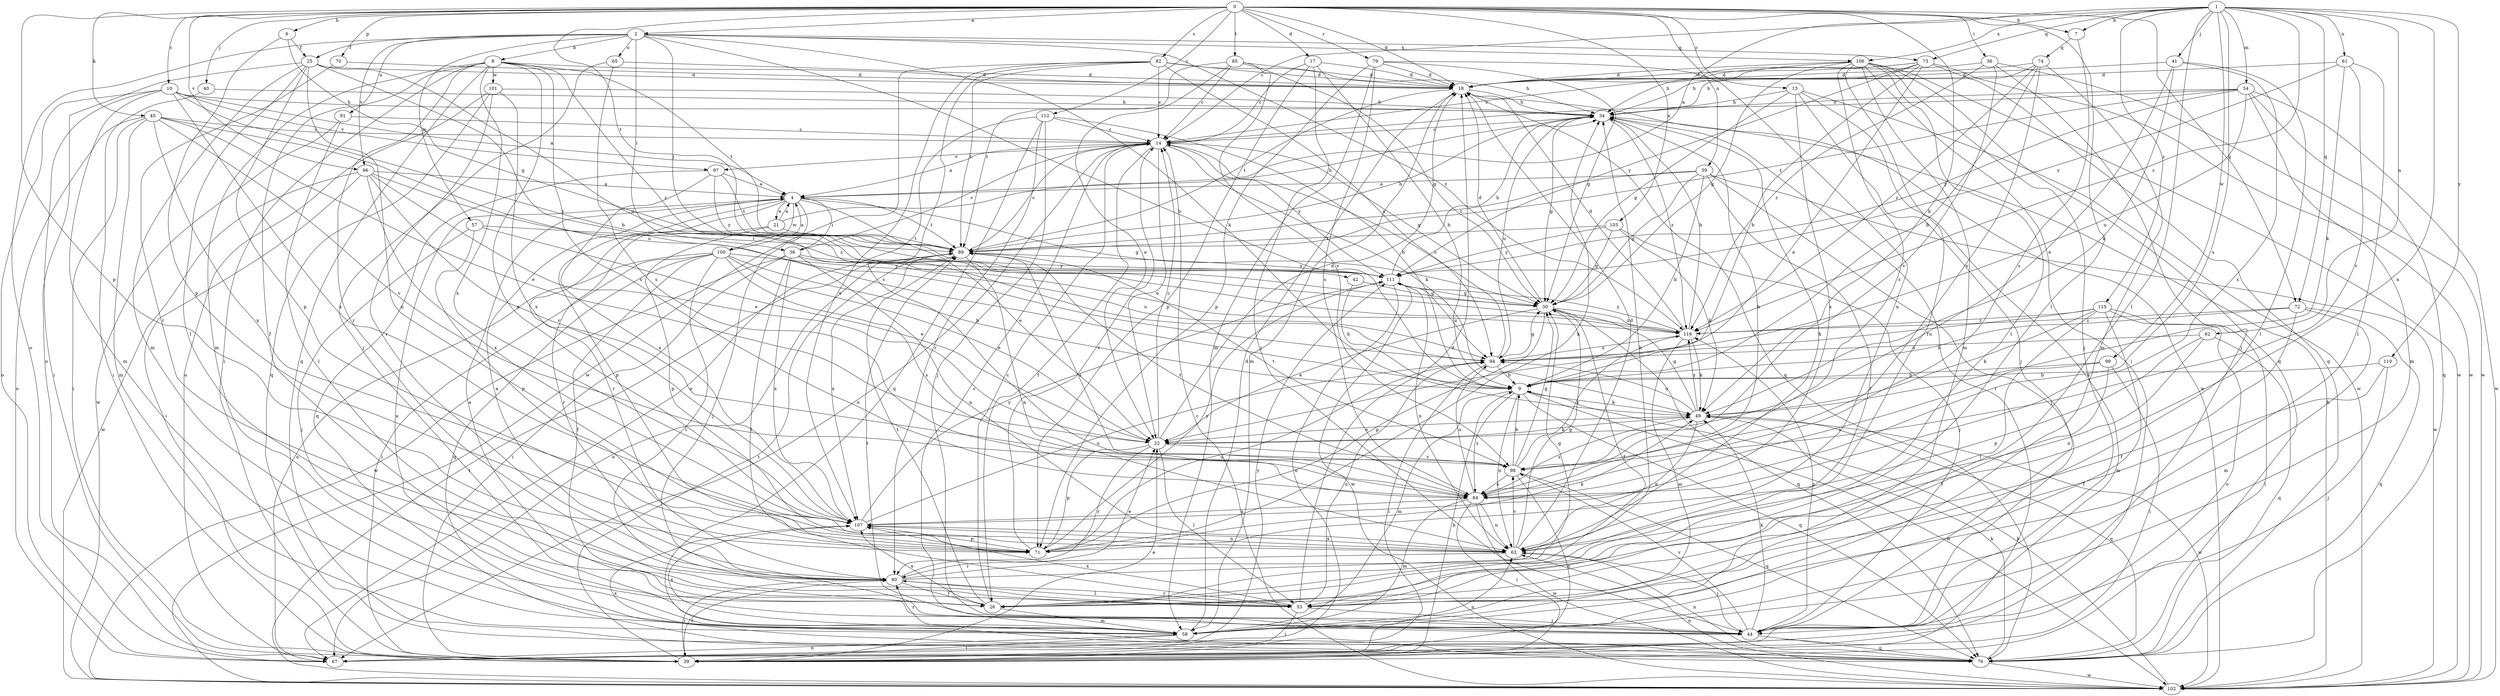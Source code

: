 strict digraph  {
0;
1;
2;
4;
6;
7;
8;
9;
10;
13;
14;
17;
18;
21;
22;
25;
26;
30;
34;
36;
38;
39;
40;
41;
42;
44;
45;
49;
53;
54;
57;
58;
59;
61;
62;
63;
65;
67;
70;
71;
72;
73;
74;
76;
79;
80;
82;
84;
85;
89;
91;
94;
96;
97;
98;
99;
100;
101;
102;
103;
106;
107;
110;
111;
112;
115;
116;
0 -> 2  [label=a];
0 -> 6  [label=b];
0 -> 7  [label=b];
0 -> 10  [label=c];
0 -> 13  [label=c];
0 -> 17  [label=d];
0 -> 18  [label=d];
0 -> 36  [label=i];
0 -> 40  [label=j];
0 -> 45  [label=k];
0 -> 49  [label=k];
0 -> 53  [label=l];
0 -> 59  [label=n];
0 -> 70  [label=p];
0 -> 71  [label=p];
0 -> 72  [label=q];
0 -> 79  [label=r];
0 -> 82  [label=s];
0 -> 85  [label=t];
0 -> 89  [label=t];
0 -> 96  [label=v];
0 -> 103  [label=x];
0 -> 112  [label=z];
1 -> 4  [label=a];
1 -> 7  [label=b];
1 -> 14  [label=c];
1 -> 41  [label=j];
1 -> 53  [label=l];
1 -> 54  [label=m];
1 -> 61  [label=n];
1 -> 62  [label=n];
1 -> 63  [label=n];
1 -> 72  [label=q];
1 -> 73  [label=q];
1 -> 84  [label=s];
1 -> 99  [label=w];
1 -> 106  [label=x];
1 -> 110  [label=y];
1 -> 115  [label=z];
1 -> 116  [label=z];
2 -> 8  [label=b];
2 -> 9  [label=b];
2 -> 25  [label=f];
2 -> 38  [label=i];
2 -> 42  [label=j];
2 -> 49  [label=k];
2 -> 57  [label=m];
2 -> 65  [label=o];
2 -> 67  [label=o];
2 -> 73  [label=q];
2 -> 91  [label=u];
2 -> 96  [label=v];
2 -> 106  [label=x];
2 -> 116  [label=z];
4 -> 21  [label=e];
4 -> 22  [label=e];
4 -> 30  [label=g];
4 -> 38  [label=i];
4 -> 44  [label=j];
4 -> 71  [label=p];
4 -> 80  [label=r];
4 -> 89  [label=t];
4 -> 100  [label=w];
6 -> 25  [label=f];
6 -> 30  [label=g];
6 -> 71  [label=p];
7 -> 74  [label=q];
7 -> 84  [label=s];
8 -> 18  [label=d];
8 -> 26  [label=f];
8 -> 39  [label=i];
8 -> 58  [label=m];
8 -> 63  [label=n];
8 -> 76  [label=q];
8 -> 80  [label=r];
8 -> 84  [label=s];
8 -> 89  [label=t];
8 -> 101  [label=w];
8 -> 107  [label=x];
8 -> 116  [label=z];
9 -> 49  [label=k];
9 -> 58  [label=m];
9 -> 63  [label=n];
9 -> 76  [label=q];
9 -> 84  [label=s];
9 -> 102  [label=w];
10 -> 4  [label=a];
10 -> 34  [label=h];
10 -> 39  [label=i];
10 -> 58  [label=m];
10 -> 67  [label=o];
10 -> 97  [label=v];
10 -> 107  [label=x];
10 -> 116  [label=z];
13 -> 30  [label=g];
13 -> 34  [label=h];
13 -> 44  [label=j];
13 -> 67  [label=o];
13 -> 102  [label=w];
13 -> 107  [label=x];
14 -> 4  [label=a];
14 -> 22  [label=e];
14 -> 26  [label=f];
14 -> 30  [label=g];
14 -> 49  [label=k];
14 -> 67  [label=o];
14 -> 97  [label=v];
14 -> 111  [label=y];
17 -> 9  [label=b];
17 -> 14  [label=c];
17 -> 18  [label=d];
17 -> 44  [label=j];
17 -> 71  [label=p];
18 -> 34  [label=h];
18 -> 58  [label=m];
18 -> 76  [label=q];
18 -> 89  [label=t];
18 -> 102  [label=w];
21 -> 4  [label=a];
21 -> 34  [label=h];
21 -> 71  [label=p];
21 -> 80  [label=r];
21 -> 89  [label=t];
22 -> 14  [label=c];
22 -> 18  [label=d];
22 -> 49  [label=k];
22 -> 53  [label=l];
22 -> 71  [label=p];
22 -> 80  [label=r];
22 -> 98  [label=v];
25 -> 9  [label=b];
25 -> 18  [label=d];
25 -> 53  [label=l];
25 -> 58  [label=m];
25 -> 63  [label=n];
25 -> 67  [label=o];
25 -> 71  [label=p];
25 -> 94  [label=u];
26 -> 4  [label=a];
26 -> 14  [label=c];
26 -> 58  [label=m];
26 -> 89  [label=t];
26 -> 107  [label=x];
30 -> 18  [label=d];
30 -> 22  [label=e];
30 -> 26  [label=f];
30 -> 71  [label=p];
30 -> 76  [label=q];
30 -> 116  [label=z];
34 -> 14  [label=c];
34 -> 30  [label=g];
34 -> 39  [label=i];
34 -> 94  [label=u];
34 -> 116  [label=z];
36 -> 18  [label=d];
36 -> 44  [label=j];
36 -> 98  [label=v];
36 -> 102  [label=w];
36 -> 116  [label=z];
38 -> 14  [label=c];
38 -> 39  [label=i];
38 -> 53  [label=l];
38 -> 63  [label=n];
38 -> 94  [label=u];
38 -> 102  [label=w];
38 -> 107  [label=x];
38 -> 111  [label=y];
39 -> 9  [label=b];
39 -> 22  [label=e];
39 -> 80  [label=r];
39 -> 89  [label=t];
40 -> 34  [label=h];
40 -> 39  [label=i];
41 -> 18  [label=d];
41 -> 22  [label=e];
41 -> 49  [label=k];
41 -> 53  [label=l];
41 -> 84  [label=s];
42 -> 9  [label=b];
42 -> 30  [label=g];
44 -> 49  [label=k];
44 -> 76  [label=q];
44 -> 89  [label=t];
44 -> 98  [label=v];
44 -> 116  [label=z];
45 -> 14  [label=c];
45 -> 22  [label=e];
45 -> 39  [label=i];
45 -> 58  [label=m];
45 -> 67  [label=o];
45 -> 94  [label=u];
45 -> 98  [label=v];
45 -> 107  [label=x];
49 -> 22  [label=e];
49 -> 30  [label=g];
49 -> 63  [label=n];
49 -> 76  [label=q];
49 -> 84  [label=s];
49 -> 94  [label=u];
49 -> 102  [label=w];
49 -> 116  [label=z];
53 -> 18  [label=d];
53 -> 39  [label=i];
53 -> 44  [label=j];
53 -> 80  [label=r];
53 -> 94  [label=u];
53 -> 107  [label=x];
54 -> 14  [label=c];
54 -> 34  [label=h];
54 -> 58  [label=m];
54 -> 76  [label=q];
54 -> 89  [label=t];
54 -> 94  [label=u];
54 -> 102  [label=w];
54 -> 111  [label=y];
57 -> 22  [label=e];
57 -> 44  [label=j];
57 -> 71  [label=p];
57 -> 89  [label=t];
58 -> 4  [label=a];
58 -> 14  [label=c];
58 -> 18  [label=d];
58 -> 39  [label=i];
58 -> 67  [label=o];
58 -> 80  [label=r];
58 -> 107  [label=x];
59 -> 4  [label=a];
59 -> 9  [label=b];
59 -> 26  [label=f];
59 -> 30  [label=g];
59 -> 44  [label=j];
59 -> 89  [label=t];
59 -> 102  [label=w];
61 -> 18  [label=d];
61 -> 49  [label=k];
61 -> 53  [label=l];
61 -> 98  [label=v];
61 -> 111  [label=y];
62 -> 63  [label=n];
62 -> 71  [label=p];
62 -> 76  [label=q];
62 -> 94  [label=u];
63 -> 18  [label=d];
63 -> 30  [label=g];
63 -> 34  [label=h];
63 -> 44  [label=j];
63 -> 80  [label=r];
63 -> 98  [label=v];
63 -> 107  [label=x];
65 -> 18  [label=d];
65 -> 44  [label=j];
65 -> 84  [label=s];
67 -> 63  [label=n];
67 -> 111  [label=y];
70 -> 18  [label=d];
70 -> 80  [label=r];
71 -> 14  [label=c];
71 -> 34  [label=h];
71 -> 49  [label=k];
71 -> 94  [label=u];
71 -> 111  [label=y];
72 -> 9  [label=b];
72 -> 26  [label=f];
72 -> 58  [label=m];
72 -> 76  [label=q];
72 -> 116  [label=z];
73 -> 9  [label=b];
73 -> 14  [label=c];
73 -> 18  [label=d];
73 -> 22  [label=e];
73 -> 34  [label=h];
73 -> 76  [label=q];
73 -> 102  [label=w];
73 -> 111  [label=y];
74 -> 9  [label=b];
74 -> 18  [label=d];
74 -> 34  [label=h];
74 -> 58  [label=m];
74 -> 98  [label=v];
74 -> 116  [label=z];
76 -> 49  [label=k];
76 -> 63  [label=n];
76 -> 102  [label=w];
76 -> 107  [label=x];
79 -> 18  [label=d];
79 -> 30  [label=g];
79 -> 58  [label=m];
79 -> 63  [label=n];
79 -> 71  [label=p];
79 -> 84  [label=s];
80 -> 4  [label=a];
80 -> 22  [label=e];
80 -> 26  [label=f];
80 -> 30  [label=g];
80 -> 34  [label=h];
80 -> 39  [label=i];
80 -> 53  [label=l];
82 -> 14  [label=c];
82 -> 18  [label=d];
82 -> 34  [label=h];
82 -> 84  [label=s];
82 -> 89  [label=t];
82 -> 94  [label=u];
82 -> 102  [label=w];
82 -> 107  [label=x];
84 -> 34  [label=h];
84 -> 39  [label=i];
84 -> 58  [label=m];
84 -> 63  [label=n];
84 -> 89  [label=t];
84 -> 94  [label=u];
84 -> 102  [label=w];
84 -> 107  [label=x];
85 -> 14  [label=c];
85 -> 18  [label=d];
85 -> 22  [label=e];
85 -> 30  [label=g];
85 -> 89  [label=t];
85 -> 98  [label=v];
89 -> 14  [label=c];
89 -> 34  [label=h];
89 -> 63  [label=n];
89 -> 67  [label=o];
89 -> 84  [label=s];
89 -> 107  [label=x];
89 -> 111  [label=y];
91 -> 14  [label=c];
91 -> 53  [label=l];
91 -> 102  [label=w];
94 -> 9  [label=b];
94 -> 14  [label=c];
94 -> 30  [label=g];
94 -> 39  [label=i];
96 -> 4  [label=a];
96 -> 22  [label=e];
96 -> 39  [label=i];
96 -> 98  [label=v];
96 -> 102  [label=w];
96 -> 107  [label=x];
96 -> 116  [label=z];
97 -> 4  [label=a];
97 -> 76  [label=q];
97 -> 89  [label=t];
97 -> 107  [label=x];
97 -> 111  [label=y];
98 -> 9  [label=b];
98 -> 30  [label=g];
98 -> 67  [label=o];
98 -> 76  [label=q];
98 -> 84  [label=s];
98 -> 89  [label=t];
98 -> 116  [label=z];
99 -> 9  [label=b];
99 -> 26  [label=f];
99 -> 39  [label=i];
99 -> 84  [label=s];
100 -> 4  [label=a];
100 -> 9  [label=b];
100 -> 22  [label=e];
100 -> 26  [label=f];
100 -> 39  [label=i];
100 -> 53  [label=l];
100 -> 67  [label=o];
100 -> 76  [label=q];
100 -> 84  [label=s];
100 -> 111  [label=y];
101 -> 34  [label=h];
101 -> 67  [label=o];
101 -> 76  [label=q];
101 -> 80  [label=r];
101 -> 107  [label=x];
102 -> 9  [label=b];
102 -> 14  [label=c];
102 -> 34  [label=h];
102 -> 63  [label=n];
102 -> 89  [label=t];
103 -> 30  [label=g];
103 -> 44  [label=j];
103 -> 49  [label=k];
103 -> 89  [label=t];
103 -> 111  [label=y];
106 -> 18  [label=d];
106 -> 26  [label=f];
106 -> 30  [label=g];
106 -> 34  [label=h];
106 -> 39  [label=i];
106 -> 44  [label=j];
106 -> 53  [label=l];
106 -> 58  [label=m];
106 -> 76  [label=q];
106 -> 84  [label=s];
106 -> 102  [label=w];
107 -> 63  [label=n];
107 -> 71  [label=p];
107 -> 94  [label=u];
107 -> 111  [label=y];
110 -> 9  [label=b];
110 -> 26  [label=f];
110 -> 44  [label=j];
111 -> 30  [label=g];
111 -> 34  [label=h];
111 -> 63  [label=n];
111 -> 67  [label=o];
111 -> 94  [label=u];
111 -> 102  [label=w];
112 -> 9  [label=b];
112 -> 14  [label=c];
112 -> 44  [label=j];
112 -> 67  [label=o];
112 -> 76  [label=q];
112 -> 80  [label=r];
115 -> 39  [label=i];
115 -> 49  [label=k];
115 -> 53  [label=l];
115 -> 58  [label=m];
115 -> 67  [label=o];
115 -> 94  [label=u];
115 -> 116  [label=z];
116 -> 18  [label=d];
116 -> 34  [label=h];
116 -> 49  [label=k];
116 -> 58  [label=m];
116 -> 94  [label=u];
116 -> 111  [label=y];
}
